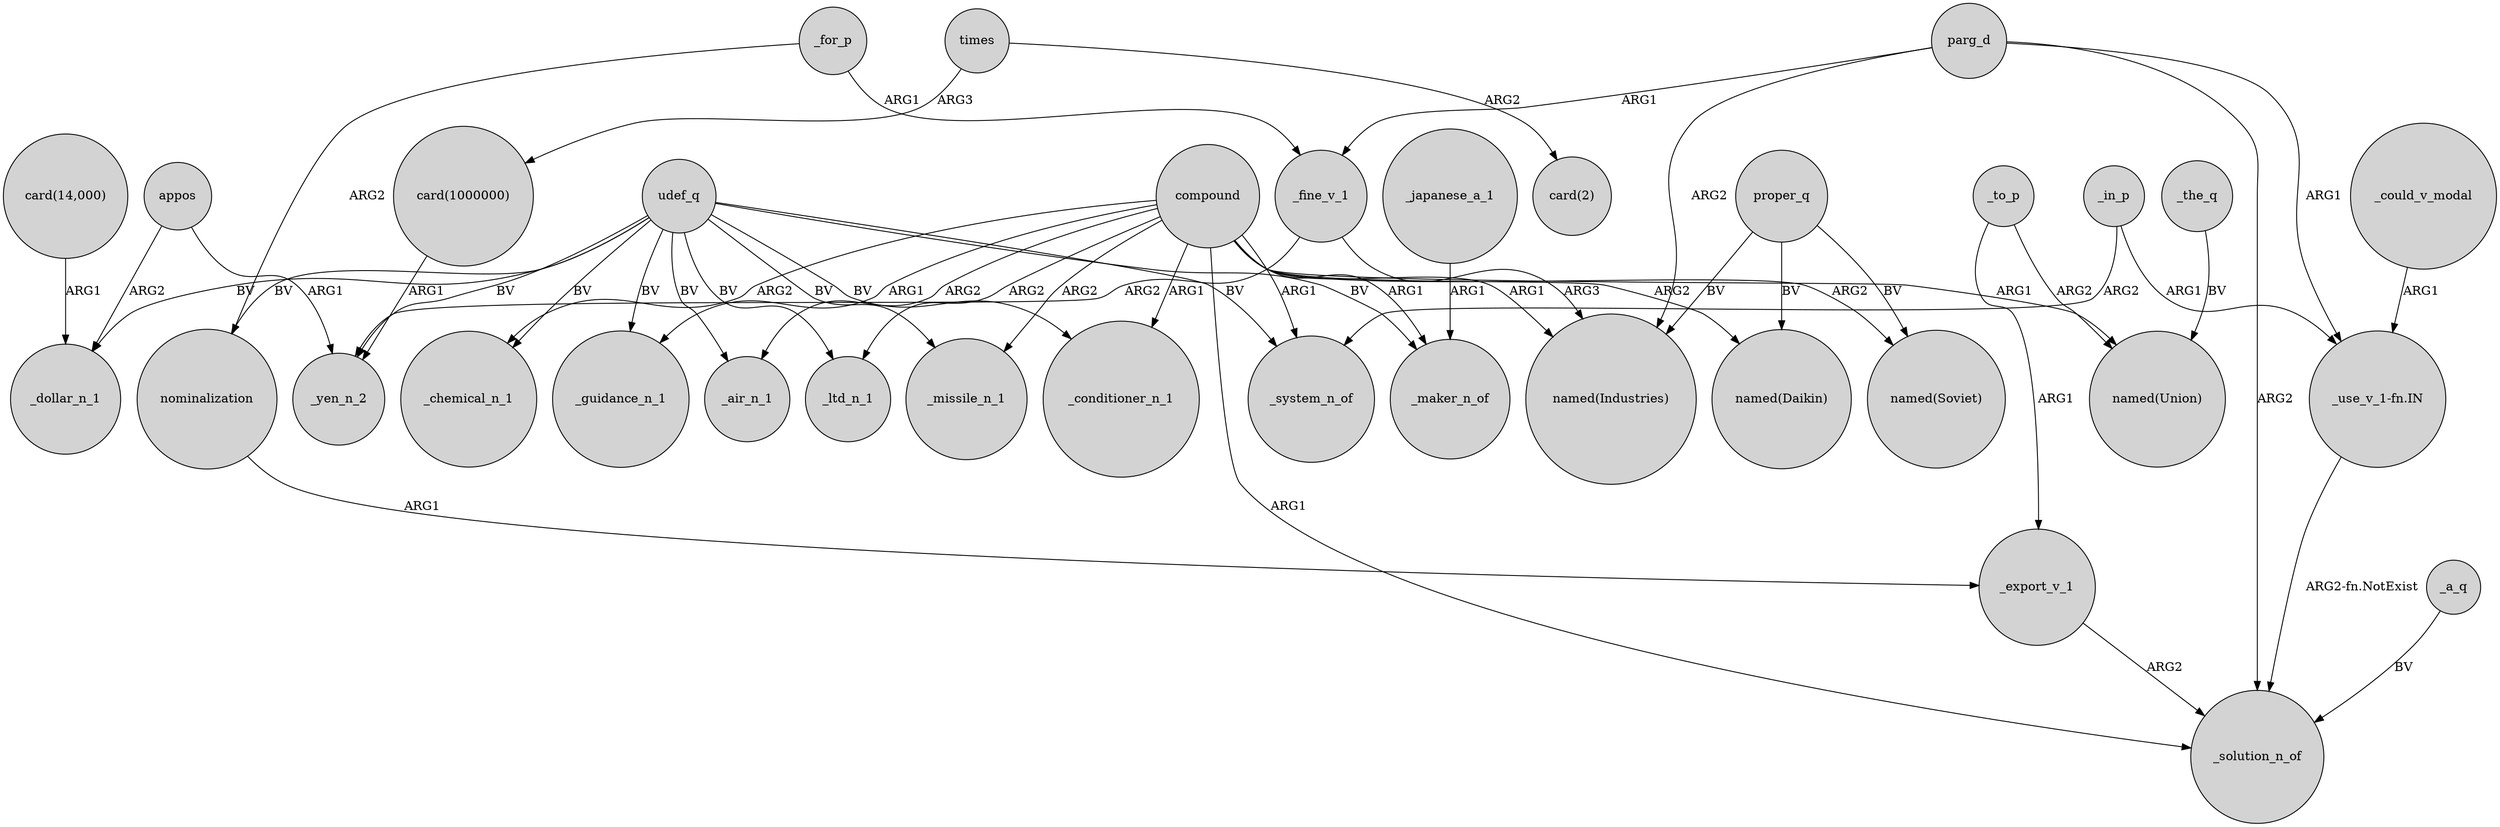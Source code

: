 digraph {
	node [shape=circle style=filled]
	appos -> _dollar_n_1 [label=ARG2]
	compound -> "named(Industries)" [label=ARG1]
	udef_q -> _air_n_1 [label=BV]
	"card(1000000)" -> _yen_n_2 [label=ARG1]
	udef_q -> _yen_n_2 [label=BV]
	parg_d -> "named(Industries)" [label=ARG2]
	compound -> _system_n_of [label=ARG1]
	_could_v_modal -> "_use_v_1-fn.IN" [label=ARG1]
	compound -> _missile_n_1 [label=ARG2]
	_for_p -> nominalization [label=ARG2]
	compound -> _maker_n_of [label=ARG1]
	udef_q -> _conditioner_n_1 [label=BV]
	parg_d -> _solution_n_of [label=ARG2]
	udef_q -> _system_n_of [label=BV]
	proper_q -> "named(Soviet)" [label=BV]
	proper_q -> "named(Daikin)" [label=BV]
	compound -> _conditioner_n_1 [label=ARG1]
	compound -> _chemical_n_1 [label=ARG2]
	compound -> "named(Daikin)" [label=ARG2]
	_the_q -> "named(Union)" [label=BV]
	appos -> _yen_n_2 [label=ARG1]
	_in_p -> _system_n_of [label=ARG2]
	"card(14,000)" -> _dollar_n_1 [label=ARG1]
	_japanese_a_1 -> _maker_n_of [label=ARG1]
	compound -> "named(Union)" [label=ARG1]
	parg_d -> "_use_v_1-fn.IN" [label=ARG1]
	times -> "card(1000000)" [label=ARG3]
	udef_q -> _maker_n_of [label=BV]
	_for_p -> _fine_v_1 [label=ARG1]
	compound -> _guidance_n_1 [label=ARG1]
	_in_p -> "_use_v_1-fn.IN" [label=ARG1]
	_to_p -> _export_v_1 [label=ARG1]
	compound -> "named(Soviet)" [label=ARG2]
	udef_q -> nominalization [label=BV]
	_export_v_1 -> _solution_n_of [label=ARG2]
	compound -> _air_n_1 [label=ARG2]
	times -> "card(2)" [label=ARG2]
	compound -> _ltd_n_1 [label=ARG2]
	_a_q -> _solution_n_of [label=BV]
	udef_q -> _chemical_n_1 [label=BV]
	"_use_v_1-fn.IN" -> _solution_n_of [label="ARG2-fn.NotExist"]
	_fine_v_1 -> _yen_n_2 [label=ARG2]
	parg_d -> _fine_v_1 [label=ARG1]
	nominalization -> _export_v_1 [label=ARG1]
	udef_q -> _guidance_n_1 [label=BV]
	compound -> _solution_n_of [label=ARG1]
	proper_q -> "named(Industries)" [label=BV]
	udef_q -> _ltd_n_1 [label=BV]
	udef_q -> _missile_n_1 [label=BV]
	_to_p -> "named(Union)" [label=ARG2]
	udef_q -> _dollar_n_1 [label=BV]
	_fine_v_1 -> "named(Industries)" [label=ARG3]
}
